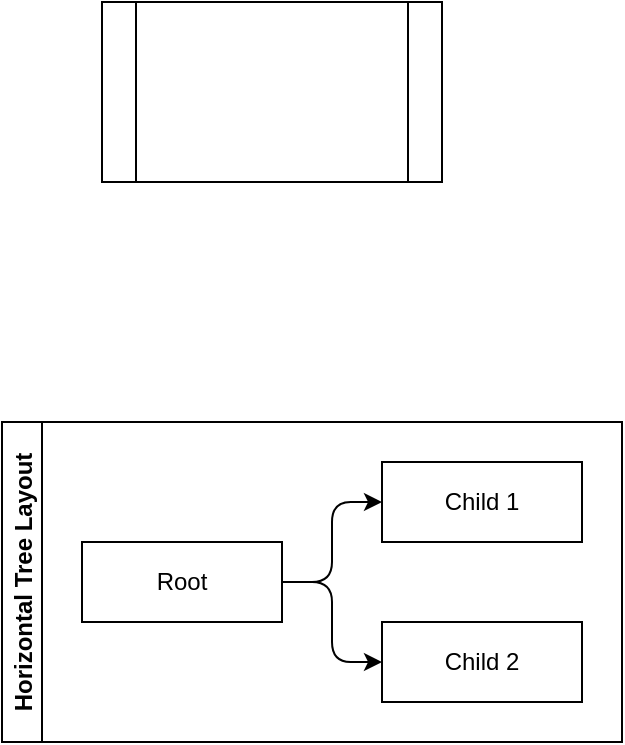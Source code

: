 <mxfile>
    <diagram id="UOG8zwmwXdZg6xEFTOVH" name="Page-1">
        <mxGraphModel dx="1084" dy="467" grid="1" gridSize="10" guides="1" tooltips="1" connect="1" arrows="1" fold="1" page="1" pageScale="1" pageWidth="850" pageHeight="1100" math="0" shadow="0">
            <root>
                <mxCell id="0"/>
                <mxCell id="1" parent="0"/>
                <mxCell id="2" value="" style="rounded=1;whiteSpace=wrap;html=1;" vertex="1" parent="1">
                    <mxGeometry x="70" y="90" width="120" height="60" as="geometry"/>
                </mxCell>
                <mxCell id="3" value="" style="shape=process;whiteSpace=wrap;html=1;backgroundOutline=1;" vertex="1" parent="1">
                    <mxGeometry x="20" y="90" width="170" height="90" as="geometry"/>
                </mxCell>
                <mxCell id="4" value="Horizontal Tree Layout" style="swimlane;startSize=20;horizontal=0;childLayout=treeLayout;horizontalTree=1;resizable=0;containerType=tree;fontSize=12;" vertex="1" parent="1">
                    <mxGeometry x="-30" y="300" width="310" height="160" as="geometry"/>
                </mxCell>
                <mxCell id="5" value="Root" style="whiteSpace=wrap;html=1;" vertex="1" parent="4">
                    <mxGeometry x="40" y="60" width="100" height="40" as="geometry"/>
                </mxCell>
                <mxCell id="6" value="Child 1" style="whiteSpace=wrap;html=1;" vertex="1" parent="4">
                    <mxGeometry x="190" y="20" width="100" height="40" as="geometry"/>
                </mxCell>
                <mxCell id="7" value="" style="edgeStyle=elbowEdgeStyle;elbow=vertical;html=1;rounded=1;curved=0;sourcePerimeterSpacing=0;targetPerimeterSpacing=0;startSize=6;endSize=6;" edge="1" parent="4" source="5" target="6">
                    <mxGeometry relative="1" as="geometry"/>
                </mxCell>
                <mxCell id="8" value="Child 2" style="whiteSpace=wrap;html=1;" vertex="1" parent="4">
                    <mxGeometry x="190" y="100" width="100" height="40" as="geometry"/>
                </mxCell>
                <mxCell id="9" value="" style="edgeStyle=elbowEdgeStyle;elbow=vertical;html=1;rounded=1;curved=0;sourcePerimeterSpacing=0;targetPerimeterSpacing=0;startSize=6;endSize=6;" edge="1" parent="4" source="5" target="8">
                    <mxGeometry relative="1" as="geometry"/>
                </mxCell>
            </root>
        </mxGraphModel>
    </diagram>
</mxfile>